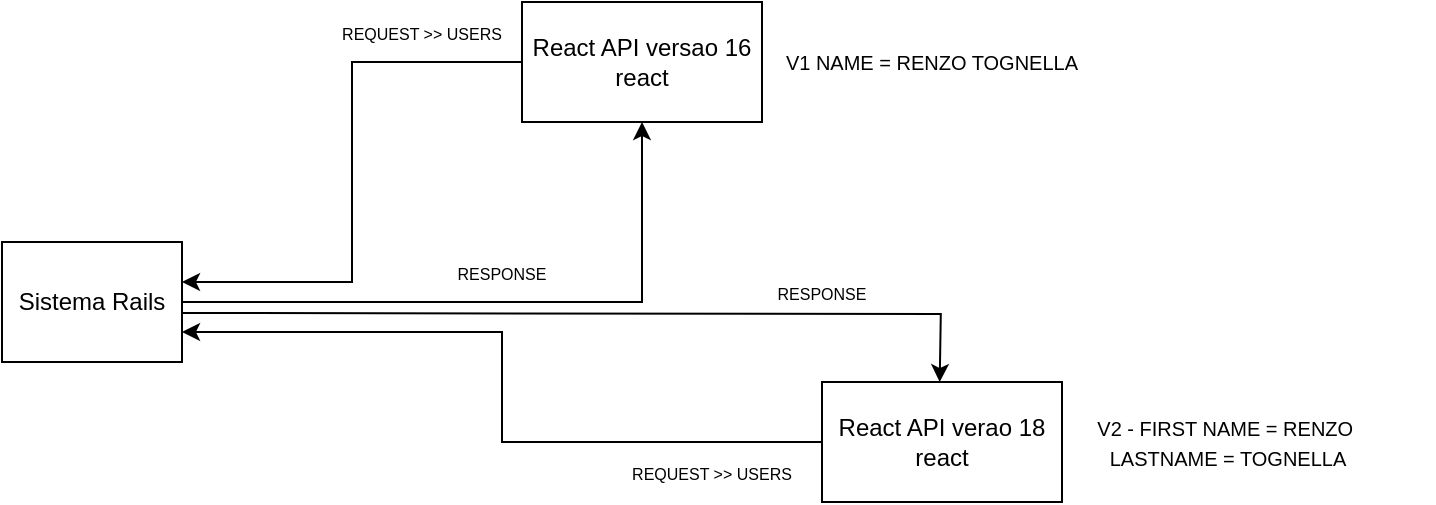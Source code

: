 <mxfile version="24.7.17">
  <diagram name="Página-1" id="zrWc4C1WR4OI3GiHvkg0">
    <mxGraphModel dx="725" dy="442" grid="1" gridSize="10" guides="1" tooltips="1" connect="1" arrows="1" fold="1" page="1" pageScale="1" pageWidth="827" pageHeight="1169" math="0" shadow="0">
      <root>
        <mxCell id="0" />
        <mxCell id="1" parent="0" />
        <mxCell id="JRdStfSisl5borwizdKv-4" style="edgeStyle=orthogonalEdgeStyle;rounded=0;orthogonalLoop=1;jettySize=auto;html=1;" edge="1" parent="1" source="JRdStfSisl5borwizdKv-1" target="JRdStfSisl5borwizdKv-2">
          <mxGeometry relative="1" as="geometry">
            <Array as="points">
              <mxPoint x="350" y="370" />
            </Array>
          </mxGeometry>
        </mxCell>
        <mxCell id="JRdStfSisl5borwizdKv-6" style="edgeStyle=orthogonalEdgeStyle;rounded=0;orthogonalLoop=1;jettySize=auto;html=1;exitX=1.013;exitY=0.591;exitDx=0;exitDy=0;exitPerimeter=0;" edge="1" parent="1">
          <mxGeometry relative="1" as="geometry">
            <mxPoint x="120.0" y="375.46" as="sourcePoint" />
            <mxPoint x="498.856" y="410" as="targetPoint" />
          </mxGeometry>
        </mxCell>
        <mxCell id="JRdStfSisl5borwizdKv-1" value="Sistema Rails" style="rounded=0;whiteSpace=wrap;html=1;" vertex="1" parent="1">
          <mxGeometry x="30" y="340" width="90" height="60" as="geometry" />
        </mxCell>
        <mxCell id="JRdStfSisl5borwizdKv-2" value="React API versao 16 react" style="rounded=0;whiteSpace=wrap;html=1;" vertex="1" parent="1">
          <mxGeometry x="290" y="220" width="120" height="60" as="geometry" />
        </mxCell>
        <mxCell id="JRdStfSisl5borwizdKv-7" style="edgeStyle=orthogonalEdgeStyle;rounded=0;orthogonalLoop=1;jettySize=auto;html=1;entryX=1;entryY=0.75;entryDx=0;entryDy=0;" edge="1" parent="1" source="JRdStfSisl5borwizdKv-3" target="JRdStfSisl5borwizdKv-1">
          <mxGeometry relative="1" as="geometry" />
        </mxCell>
        <mxCell id="JRdStfSisl5borwizdKv-3" value="React API verao 18 react" style="rounded=0;whiteSpace=wrap;html=1;" vertex="1" parent="1">
          <mxGeometry x="440" y="410" width="120" height="60" as="geometry" />
        </mxCell>
        <mxCell id="JRdStfSisl5borwizdKv-5" style="edgeStyle=orthogonalEdgeStyle;rounded=0;orthogonalLoop=1;jettySize=auto;html=1;entryX=1;entryY=0.333;entryDx=0;entryDy=0;entryPerimeter=0;" edge="1" parent="1" source="JRdStfSisl5borwizdKv-2" target="JRdStfSisl5borwizdKv-1">
          <mxGeometry relative="1" as="geometry" />
        </mxCell>
        <mxCell id="JRdStfSisl5borwizdKv-11" value="&lt;font style=&quot;font-size: 8px;&quot;&gt;REQUEST &amp;gt;&amp;gt; USERS&lt;/font&gt;" style="text;html=1;align=center;verticalAlign=middle;whiteSpace=wrap;rounded=0;" vertex="1" parent="1">
          <mxGeometry x="330" y="440" width="110" height="30" as="geometry" />
        </mxCell>
        <mxCell id="JRdStfSisl5borwizdKv-12" value="&lt;font style=&quot;font-size: 8px;&quot;&gt;REQUEST &amp;gt;&amp;gt; USERS&lt;/font&gt;" style="text;html=1;align=center;verticalAlign=middle;whiteSpace=wrap;rounded=0;" vertex="1" parent="1">
          <mxGeometry x="190" y="220" width="100" height="30" as="geometry" />
        </mxCell>
        <mxCell id="JRdStfSisl5borwizdKv-13" value="&lt;font style=&quot;font-size: 8px;&quot;&gt;RESPONSE&lt;/font&gt;" style="text;html=1;align=center;verticalAlign=middle;whiteSpace=wrap;rounded=0;" vertex="1" parent="1">
          <mxGeometry x="250" y="340" width="60" height="30" as="geometry" />
        </mxCell>
        <mxCell id="JRdStfSisl5borwizdKv-14" value="&lt;font style=&quot;font-size: 8px;&quot;&gt;RESPONSE&lt;/font&gt;" style="text;html=1;align=center;verticalAlign=middle;whiteSpace=wrap;rounded=0;" vertex="1" parent="1">
          <mxGeometry x="410" y="350" width="60" height="30" as="geometry" />
        </mxCell>
        <mxCell id="JRdStfSisl5borwizdKv-15" value="&lt;font style=&quot;font-size: 10px;&quot;&gt;V1 NAME = RENZO TOGNELLA&lt;/font&gt;" style="text;html=1;align=center;verticalAlign=middle;whiteSpace=wrap;rounded=0;" vertex="1" parent="1">
          <mxGeometry x="400" y="235" width="190" height="30" as="geometry" />
        </mxCell>
        <mxCell id="JRdStfSisl5borwizdKv-16" value="&lt;font style=&quot;font-size: 10px;&quot;&gt;V2 - FIRST NAME = RENZO&amp;nbsp;&lt;br&gt;LASTNAME = TOGNELLA&lt;/font&gt;" style="text;html=1;align=center;verticalAlign=middle;whiteSpace=wrap;rounded=0;" vertex="1" parent="1">
          <mxGeometry x="540" y="425" width="206" height="30" as="geometry" />
        </mxCell>
      </root>
    </mxGraphModel>
  </diagram>
</mxfile>
